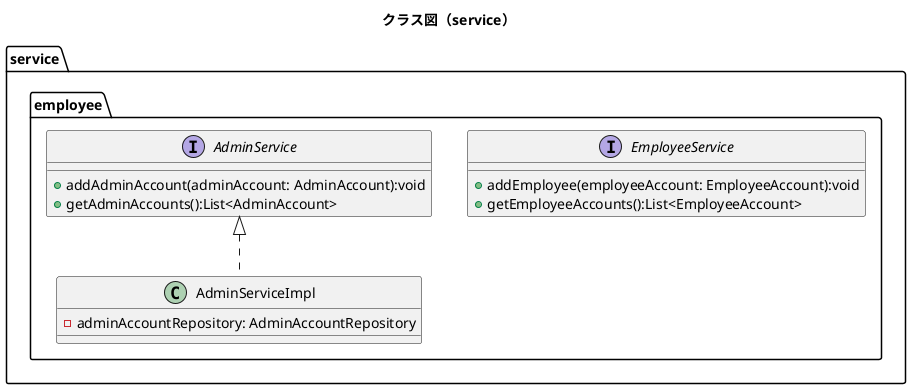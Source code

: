 @startuml
title クラス図（service）

package service{

    package employee{
        interface EmployeeService{
            +addEmployee(employeeAccount: EmployeeAccount):void
            +getEmployeeAccounts():List<EmployeeAccount>
        }

        interface AdminService{
            +addAdminAccount(adminAccount: AdminAccount):void
            +getAdminAccounts():List<AdminAccount>
        } 
        class AdminServiceImpl implements AdminService{
            - adminAccountRepository: AdminAccountRepository
            
        }

    }
}
@enduml